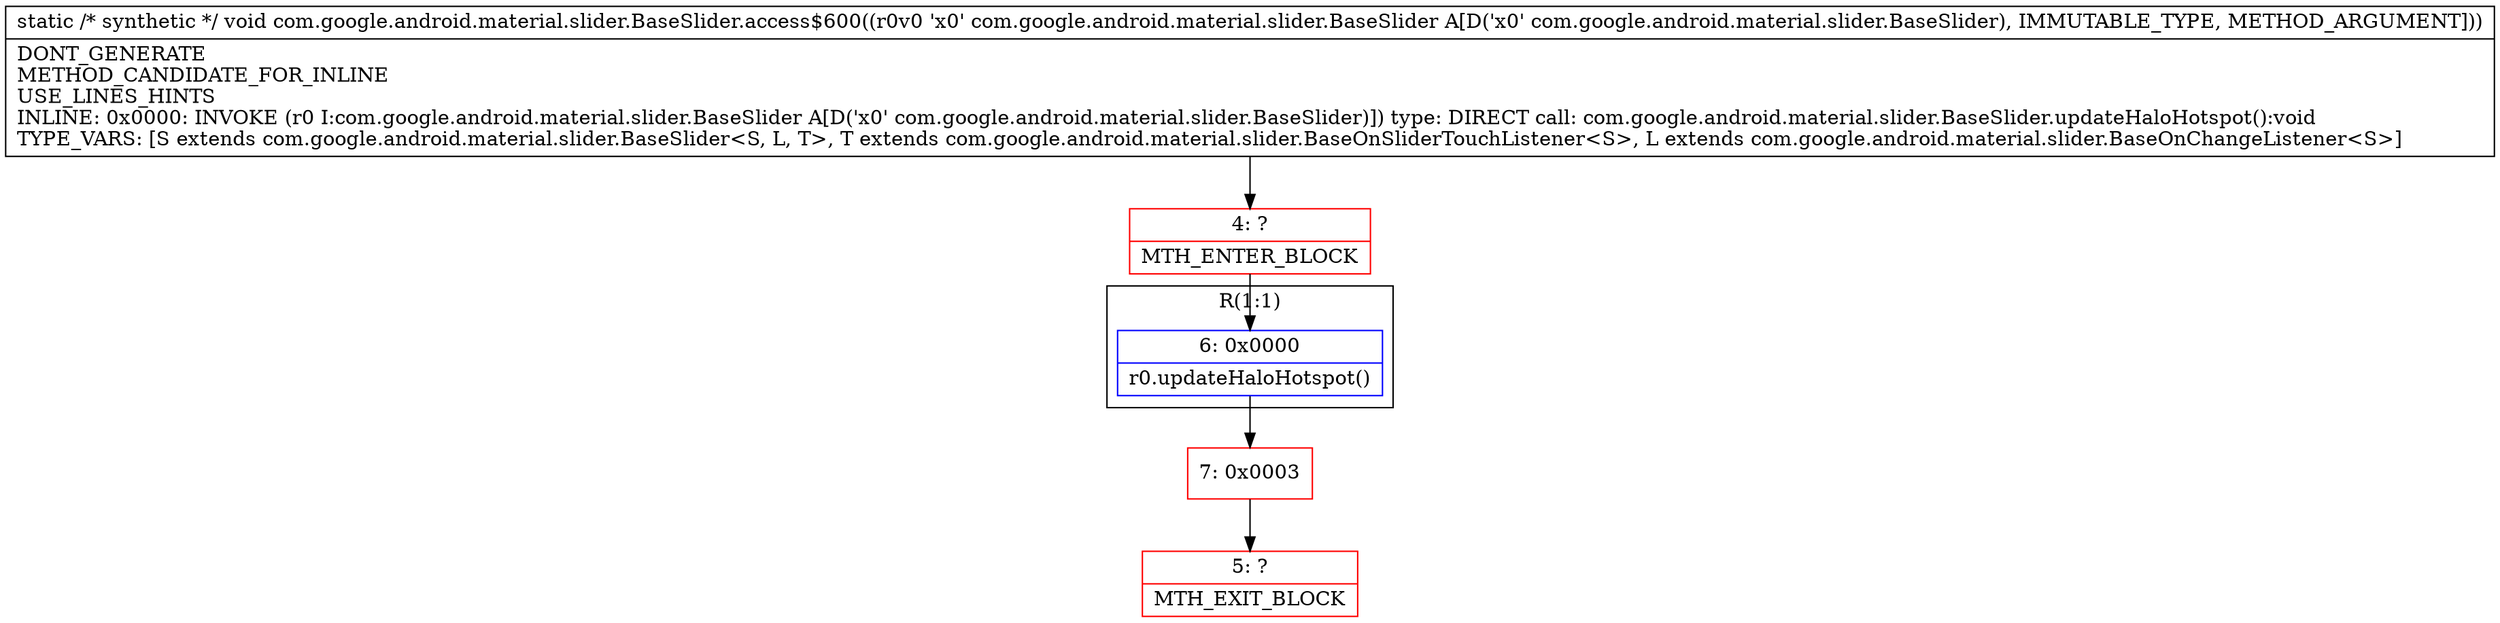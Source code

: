 digraph "CFG forcom.google.android.material.slider.BaseSlider.access$600(Lcom\/google\/android\/material\/slider\/BaseSlider;)V" {
subgraph cluster_Region_2086484954 {
label = "R(1:1)";
node [shape=record,color=blue];
Node_6 [shape=record,label="{6\:\ 0x0000|r0.updateHaloHotspot()\l}"];
}
Node_4 [shape=record,color=red,label="{4\:\ ?|MTH_ENTER_BLOCK\l}"];
Node_7 [shape=record,color=red,label="{7\:\ 0x0003}"];
Node_5 [shape=record,color=red,label="{5\:\ ?|MTH_EXIT_BLOCK\l}"];
MethodNode[shape=record,label="{static \/* synthetic *\/ void com.google.android.material.slider.BaseSlider.access$600((r0v0 'x0' com.google.android.material.slider.BaseSlider A[D('x0' com.google.android.material.slider.BaseSlider), IMMUTABLE_TYPE, METHOD_ARGUMENT]))  | DONT_GENERATE\lMETHOD_CANDIDATE_FOR_INLINE\lUSE_LINES_HINTS\lINLINE: 0x0000: INVOKE  (r0 I:com.google.android.material.slider.BaseSlider A[D('x0' com.google.android.material.slider.BaseSlider)]) type: DIRECT call: com.google.android.material.slider.BaseSlider.updateHaloHotspot():void\lTYPE_VARS: [S extends com.google.android.material.slider.BaseSlider\<S, L, T\>, T extends com.google.android.material.slider.BaseOnSliderTouchListener\<S\>, L extends com.google.android.material.slider.BaseOnChangeListener\<S\>]\l}"];
MethodNode -> Node_4;Node_6 -> Node_7;
Node_4 -> Node_6;
Node_7 -> Node_5;
}

